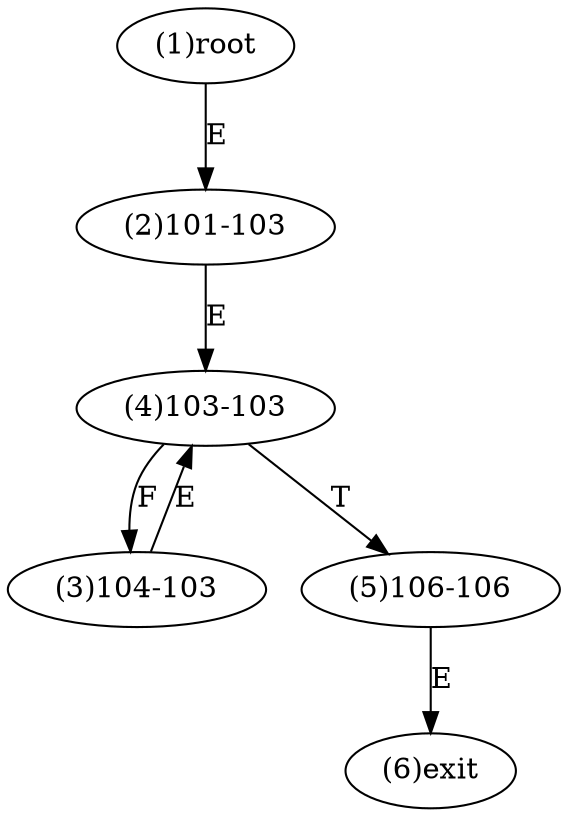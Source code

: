 digraph "" { 
1[ label="(1)root"];
2[ label="(2)101-103"];
3[ label="(3)104-103"];
4[ label="(4)103-103"];
5[ label="(5)106-106"];
6[ label="(6)exit"];
1->2[ label="E"];
2->4[ label="E"];
3->4[ label="E"];
4->3[ label="F"];
4->5[ label="T"];
5->6[ label="E"];
}